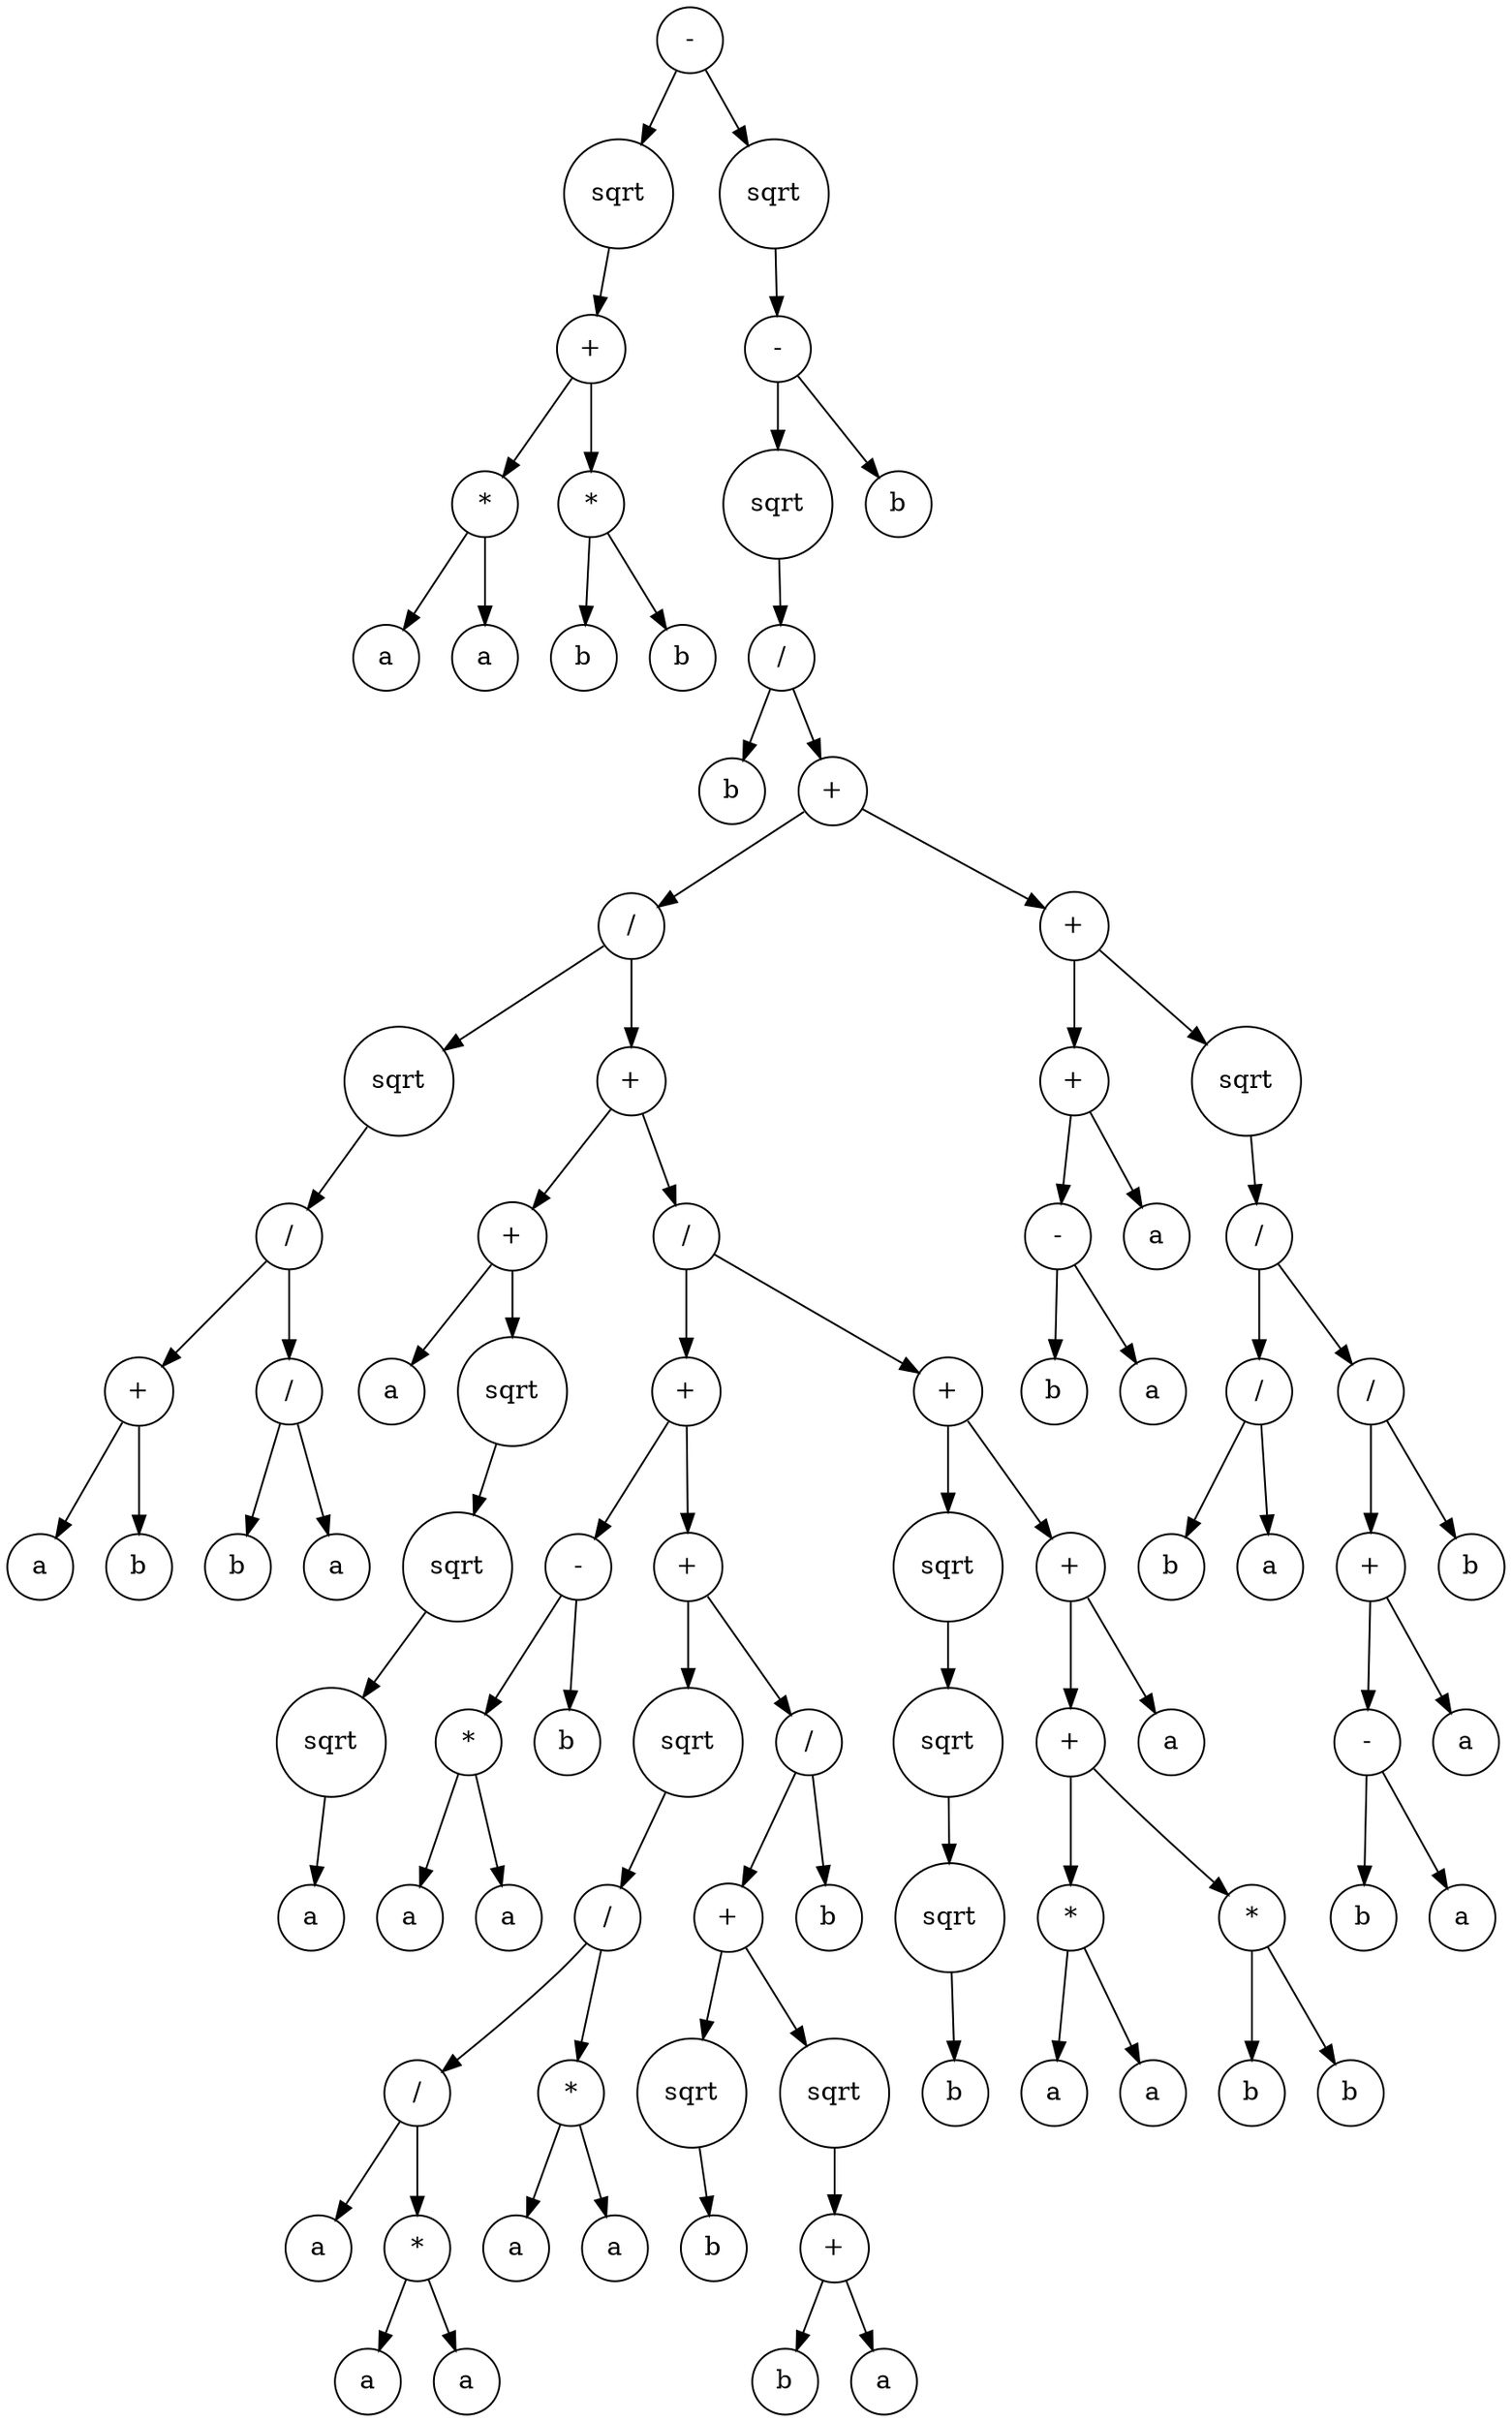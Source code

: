 digraph g {
graph [ordering=out];
node [shape=circle];
n[label = "-"];
n0[label = "sqrt"];
n00[label = "+"];
n000[label = "*"];
n0000[label = "a"];
n000 -> n0000;
n0001[label = "a"];
n000 -> n0001;
n00 -> n000;
n001[label = "*"];
n0010[label = "b"];
n001 -> n0010;
n0011[label = "b"];
n001 -> n0011;
n00 -> n001;
n0 -> n00;
n -> n0;
n1[label = "sqrt"];
n10[label = "-"];
n100[label = "sqrt"];
n1000[label = "/"];
n10000[label = "b"];
n1000 -> n10000;
n10001[label = "+"];
n100010[label = "/"];
n1000100[label = "sqrt"];
n10001000[label = "/"];
n100010000[label = "+"];
n1000100000[label = "a"];
n100010000 -> n1000100000;
n1000100001[label = "b"];
n100010000 -> n1000100001;
n10001000 -> n100010000;
n100010001[label = "/"];
n1000100010[label = "b"];
n100010001 -> n1000100010;
n1000100011[label = "a"];
n100010001 -> n1000100011;
n10001000 -> n100010001;
n1000100 -> n10001000;
n100010 -> n1000100;
n1000101[label = "+"];
n10001010[label = "+"];
n100010100[label = "a"];
n10001010 -> n100010100;
n100010101[label = "sqrt"];
n1000101010[label = "sqrt"];
n10001010100[label = "sqrt"];
n100010101000[label = "a"];
n10001010100 -> n100010101000;
n1000101010 -> n10001010100;
n100010101 -> n1000101010;
n10001010 -> n100010101;
n1000101 -> n10001010;
n10001011[label = "/"];
n100010110[label = "+"];
n1000101100[label = "-"];
n10001011000[label = "*"];
n100010110000[label = "a"];
n10001011000 -> n100010110000;
n100010110001[label = "a"];
n10001011000 -> n100010110001;
n1000101100 -> n10001011000;
n10001011001[label = "b"];
n1000101100 -> n10001011001;
n100010110 -> n1000101100;
n1000101101[label = "+"];
n10001011010[label = "sqrt"];
n100010110100[label = "/"];
n1000101101000[label = "/"];
n10001011010000[label = "a"];
n1000101101000 -> n10001011010000;
n10001011010001[label = "*"];
n100010110100010[label = "a"];
n10001011010001 -> n100010110100010;
n100010110100011[label = "a"];
n10001011010001 -> n100010110100011;
n1000101101000 -> n10001011010001;
n100010110100 -> n1000101101000;
n1000101101001[label = "*"];
n10001011010010[label = "a"];
n1000101101001 -> n10001011010010;
n10001011010011[label = "a"];
n1000101101001 -> n10001011010011;
n100010110100 -> n1000101101001;
n10001011010 -> n100010110100;
n1000101101 -> n10001011010;
n10001011011[label = "/"];
n100010110110[label = "+"];
n1000101101100[label = "sqrt"];
n10001011011000[label = "b"];
n1000101101100 -> n10001011011000;
n100010110110 -> n1000101101100;
n1000101101101[label = "sqrt"];
n10001011011010[label = "+"];
n100010110110100[label = "b"];
n10001011011010 -> n100010110110100;
n100010110110101[label = "a"];
n10001011011010 -> n100010110110101;
n1000101101101 -> n10001011011010;
n100010110110 -> n1000101101101;
n10001011011 -> n100010110110;
n100010110111[label = "b"];
n10001011011 -> n100010110111;
n1000101101 -> n10001011011;
n100010110 -> n1000101101;
n10001011 -> n100010110;
n100010111[label = "+"];
n1000101110[label = "sqrt"];
n10001011100[label = "sqrt"];
n100010111000[label = "sqrt"];
n1000101110000[label = "b"];
n100010111000 -> n1000101110000;
n10001011100 -> n100010111000;
n1000101110 -> n10001011100;
n100010111 -> n1000101110;
n1000101111[label = "+"];
n10001011110[label = "+"];
n100010111100[label = "*"];
n1000101111000[label = "a"];
n100010111100 -> n1000101111000;
n1000101111001[label = "a"];
n100010111100 -> n1000101111001;
n10001011110 -> n100010111100;
n100010111101[label = "*"];
n1000101111010[label = "b"];
n100010111101 -> n1000101111010;
n1000101111011[label = "b"];
n100010111101 -> n1000101111011;
n10001011110 -> n100010111101;
n1000101111 -> n10001011110;
n10001011111[label = "a"];
n1000101111 -> n10001011111;
n100010111 -> n1000101111;
n10001011 -> n100010111;
n1000101 -> n10001011;
n100010 -> n1000101;
n10001 -> n100010;
n100011[label = "+"];
n1000110[label = "+"];
n10001100[label = "-"];
n100011000[label = "b"];
n10001100 -> n100011000;
n100011001[label = "a"];
n10001100 -> n100011001;
n1000110 -> n10001100;
n10001101[label = "a"];
n1000110 -> n10001101;
n100011 -> n1000110;
n1000111[label = "sqrt"];
n10001110[label = "/"];
n100011100[label = "/"];
n1000111000[label = "b"];
n100011100 -> n1000111000;
n1000111001[label = "a"];
n100011100 -> n1000111001;
n10001110 -> n100011100;
n100011101[label = "/"];
n1000111010[label = "+"];
n10001110100[label = "-"];
n100011101000[label = "b"];
n10001110100 -> n100011101000;
n100011101001[label = "a"];
n10001110100 -> n100011101001;
n1000111010 -> n10001110100;
n10001110101[label = "a"];
n1000111010 -> n10001110101;
n100011101 -> n1000111010;
n1000111011[label = "b"];
n100011101 -> n1000111011;
n10001110 -> n100011101;
n1000111 -> n10001110;
n100011 -> n1000111;
n10001 -> n100011;
n1000 -> n10001;
n100 -> n1000;
n10 -> n100;
n101[label = "b"];
n10 -> n101;
n1 -> n10;
n -> n1;
}
